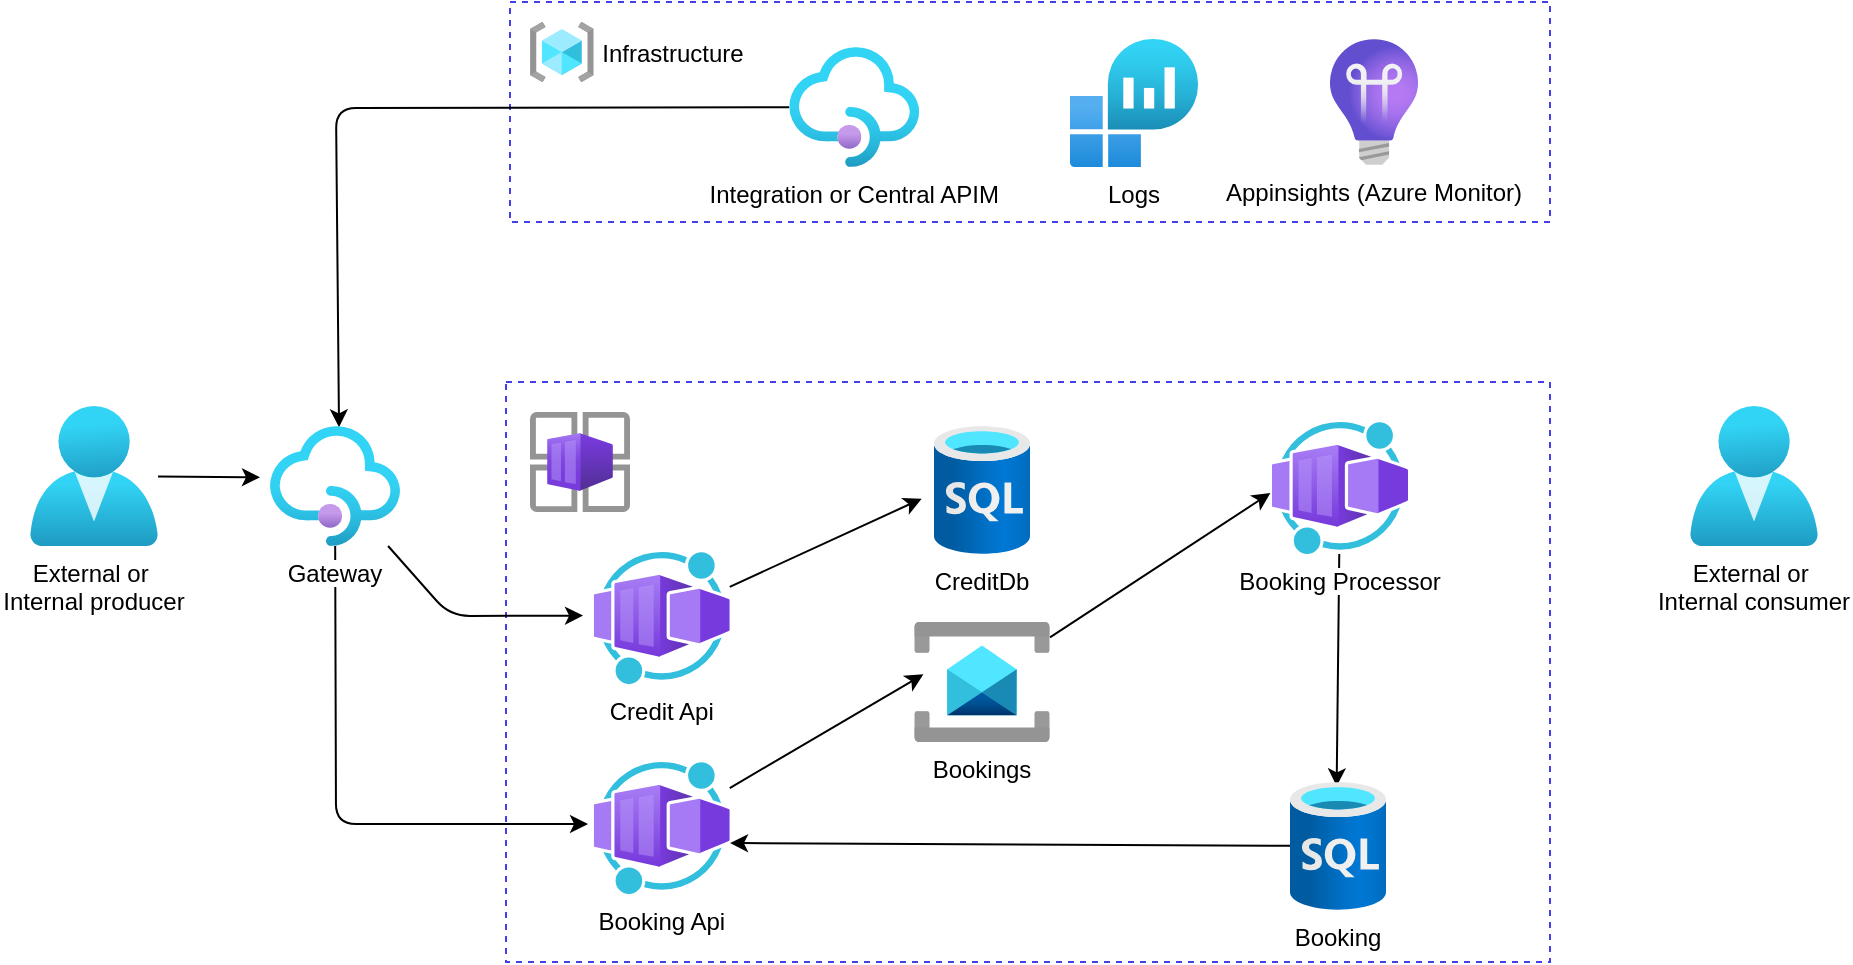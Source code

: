 <mxfile scale="2" border="0">
    <diagram id="bpoPaQeS03VnUoz4qxf3" name="Page-1">
        <mxGraphModel dx="2383" dy="675" grid="1" gridSize="10" guides="1" tooltips="1" connect="1" arrows="1" fold="1" page="1" pageScale="1" pageWidth="827" pageHeight="1169" math="0" shadow="0">
            <root>
                <mxCell id="0"/>
                <mxCell id="1" parent="0"/>
                <mxCell id="82" value="" style="rounded=0;dashed=1;strokeColor=#413eea;" parent="1" vertex="1">
                    <mxGeometry x="-500" y="180" width="520" height="110" as="geometry"/>
                </mxCell>
                <mxCell id="94" style="edgeStyle=none;entryX=0.531;entryY=0.011;entryDx=0;entryDy=0;entryPerimeter=0;" parent="1" source="84" target="93" edge="1">
                    <mxGeometry relative="1" as="geometry">
                        <Array as="points">
                            <mxPoint x="-587" y="233"/>
                        </Array>
                    </mxGeometry>
                </mxCell>
                <mxCell id="84" value="Integration or Central APIM" style="aspect=fixed;points=[];align=center;image;fontSize=12;image=img/lib/azure2/integration/API_Management_Services.svg;" parent="1" vertex="1">
                    <mxGeometry x="-360.38" y="202.5" width="65" height="60" as="geometry"/>
                </mxCell>
                <mxCell id="87" value="" style="rounded=0;dashed=1;strokeColor=#413eea;" parent="1" vertex="1">
                    <mxGeometry x="-502" y="370" width="522" height="290" as="geometry"/>
                </mxCell>
                <mxCell id="32" value="Logs" style="aspect=fixed;points=[];align=center;image;fontSize=12;image=img/lib/azure2/analytics/Log_Analytics_Workspaces.svg;" parent="1" vertex="1">
                    <mxGeometry x="-220" y="198.5" width="64" height="64" as="geometry"/>
                </mxCell>
                <mxCell id="88" value="" style="aspect=fixed;points=[];align=center;image;fontSize=12;image=img/lib/azure2/general/Resource_Groups.svg;" parent="1" vertex="1">
                    <mxGeometry x="-490" y="190" width="31.88" height="30" as="geometry"/>
                </mxCell>
                <mxCell id="133" style="edgeStyle=none;entryX=0.486;entryY=0.034;entryDx=0;entryDy=0;entryPerimeter=0;" parent="1" source="91" edge="1" target="153">
                    <mxGeometry relative="1" as="geometry">
                        <mxPoint x="40" y="540.875" as="targetPoint"/>
                    </mxGeometry>
                </mxCell>
                <mxCell id="91" value="Booking Processor" style="aspect=fixed;points=[];align=center;image;fontSize=12;image=img/lib/azure2/other/Worker_Container_App.svg;" parent="1" vertex="1">
                    <mxGeometry x="-119" y="390" width="68" height="66" as="geometry"/>
                </mxCell>
                <mxCell id="100" style="edgeStyle=none;entryX=-0.077;entryY=0.428;entryDx=0;entryDy=0;entryPerimeter=0;" parent="1" source="99" target="93" edge="1">
                    <mxGeometry relative="1" as="geometry"/>
                </mxCell>
                <mxCell id="99" value="External or &#10;Internal producer" style="aspect=fixed;points=[];align=center;image;fontSize=12;image=img/lib/azure2/identity/Users.svg;" parent="1" vertex="1">
                    <mxGeometry x="-740" y="382" width="64" height="70" as="geometry"/>
                </mxCell>
                <mxCell id="101" value="Appinsights (Azure Monitor)" style="aspect=fixed;points=[];align=center;image;fontSize=12;image=img/lib/azure2/management_governance/Application_Insights.svg;" parent="1" vertex="1">
                    <mxGeometry x="-90" y="198.5" width="44" height="63" as="geometry"/>
                </mxCell>
                <mxCell id="111" value="Infrastructure" style="text;align=center;verticalAlign=middle;resizable=0;points=[];autosize=1;strokeColor=none;fillColor=none;" parent="1" vertex="1">
                    <mxGeometry x="-463.5" y="190" width="90" height="30" as="geometry"/>
                </mxCell>
                <mxCell id="95" style="edgeStyle=none;entryX=-0.042;entryY=0.47;entryDx=0;entryDy=0;entryPerimeter=0;" parent="1" source="93" target="148" edge="1">
                    <mxGeometry relative="1" as="geometry">
                        <mxPoint x="-530" y="570" as="targetPoint"/>
                        <Array as="points">
                            <mxPoint x="-587" y="591"/>
                        </Array>
                    </mxGeometry>
                </mxCell>
                <mxCell id="125" value="External or &#10;Internal consumer" style="aspect=fixed;points=[];align=center;image;fontSize=12;image=img/lib/azure2/identity/Users.svg;" parent="1" vertex="1">
                    <mxGeometry x="90" y="382" width="64" height="70" as="geometry"/>
                </mxCell>
                <mxCell id="146" value="" style="aspect=fixed;points=[];align=center;image;fontSize=12;image=img/lib/azure2/other/Container_App_Environments.svg;" parent="1" vertex="1">
                    <mxGeometry x="-490" y="385" width="50" height="50" as="geometry"/>
                </mxCell>
                <mxCell id="147" value="CreditDb&#10;" style="aspect=fixed;points=[];align=center;image;fontSize=12;image=img/lib/azure2/databases/SQL_Database.svg;" parent="1" vertex="1">
                    <mxGeometry x="-288" y="392" width="48" height="64" as="geometry"/>
                </mxCell>
                <mxCell id="150" style="edgeStyle=none;entryX=-0.079;entryY=0.482;entryDx=0;entryDy=0;entryPerimeter=0;" parent="1" source="93" target="149" edge="1">
                    <mxGeometry relative="1" as="geometry">
                        <Array as="points">
                            <mxPoint x="-530" y="487"/>
                        </Array>
                    </mxGeometry>
                </mxCell>
                <mxCell id="93" value="Gateway&#10;" style="aspect=fixed;points=[];align=center;image;fontSize=12;image=img/lib/azure2/integration/API_Management_Services.svg;" parent="1" vertex="1">
                    <mxGeometry x="-620" y="392" width="65" height="60" as="geometry"/>
                </mxCell>
                <mxCell id="151" style="edgeStyle=none;entryX=0.069;entryY=0.436;entryDx=0;entryDy=0;entryPerimeter=0;" edge="1" parent="1" source="148" target="83">
                    <mxGeometry relative="1" as="geometry"/>
                </mxCell>
                <mxCell id="148" value="Booking Api" style="aspect=fixed;points=[];align=center;image;fontSize=12;image=img/lib/azure2/other/Worker_Container_App.svg;" parent="1" vertex="1">
                    <mxGeometry x="-458.12" y="560" width="68" height="66" as="geometry"/>
                </mxCell>
                <mxCell id="154" style="edgeStyle=none;entryX=-0.128;entryY=0.568;entryDx=0;entryDy=0;entryPerimeter=0;" edge="1" parent="1" source="149" target="147">
                    <mxGeometry relative="1" as="geometry"/>
                </mxCell>
                <mxCell id="149" value="Credit Api" style="aspect=fixed;points=[];align=center;image;fontSize=12;image=img/lib/azure2/other/Worker_Container_App.svg;" parent="1" vertex="1">
                    <mxGeometry x="-458.12" y="455" width="68" height="66" as="geometry"/>
                </mxCell>
                <mxCell id="152" style="edgeStyle=none;entryX=-0.012;entryY=0.538;entryDx=0;entryDy=0;entryPerimeter=0;" edge="1" parent="1" source="83" target="91">
                    <mxGeometry relative="1" as="geometry"/>
                </mxCell>
                <mxCell id="83" value="Bookings" style="aspect=fixed;points=[];align=center;image;fontSize=12;image=img/lib/azure2/integration/Service_Bus.svg;" parent="1" vertex="1">
                    <mxGeometry x="-298" y="490" width="68" height="60" as="geometry"/>
                </mxCell>
                <mxCell id="155" style="edgeStyle=none;entryX=1.002;entryY=0.614;entryDx=0;entryDy=0;entryPerimeter=0;" edge="1" parent="1" source="153" target="148">
                    <mxGeometry relative="1" as="geometry"/>
                </mxCell>
                <mxCell id="153" value="Booking" style="aspect=fixed;points=[];align=center;image;fontSize=12;image=img/lib/azure2/databases/SQL_Database.svg;" vertex="1" parent="1">
                    <mxGeometry x="-110" y="570" width="48" height="64" as="geometry"/>
                </mxCell>
            </root>
        </mxGraphModel>
    </diagram>
</mxfile>
